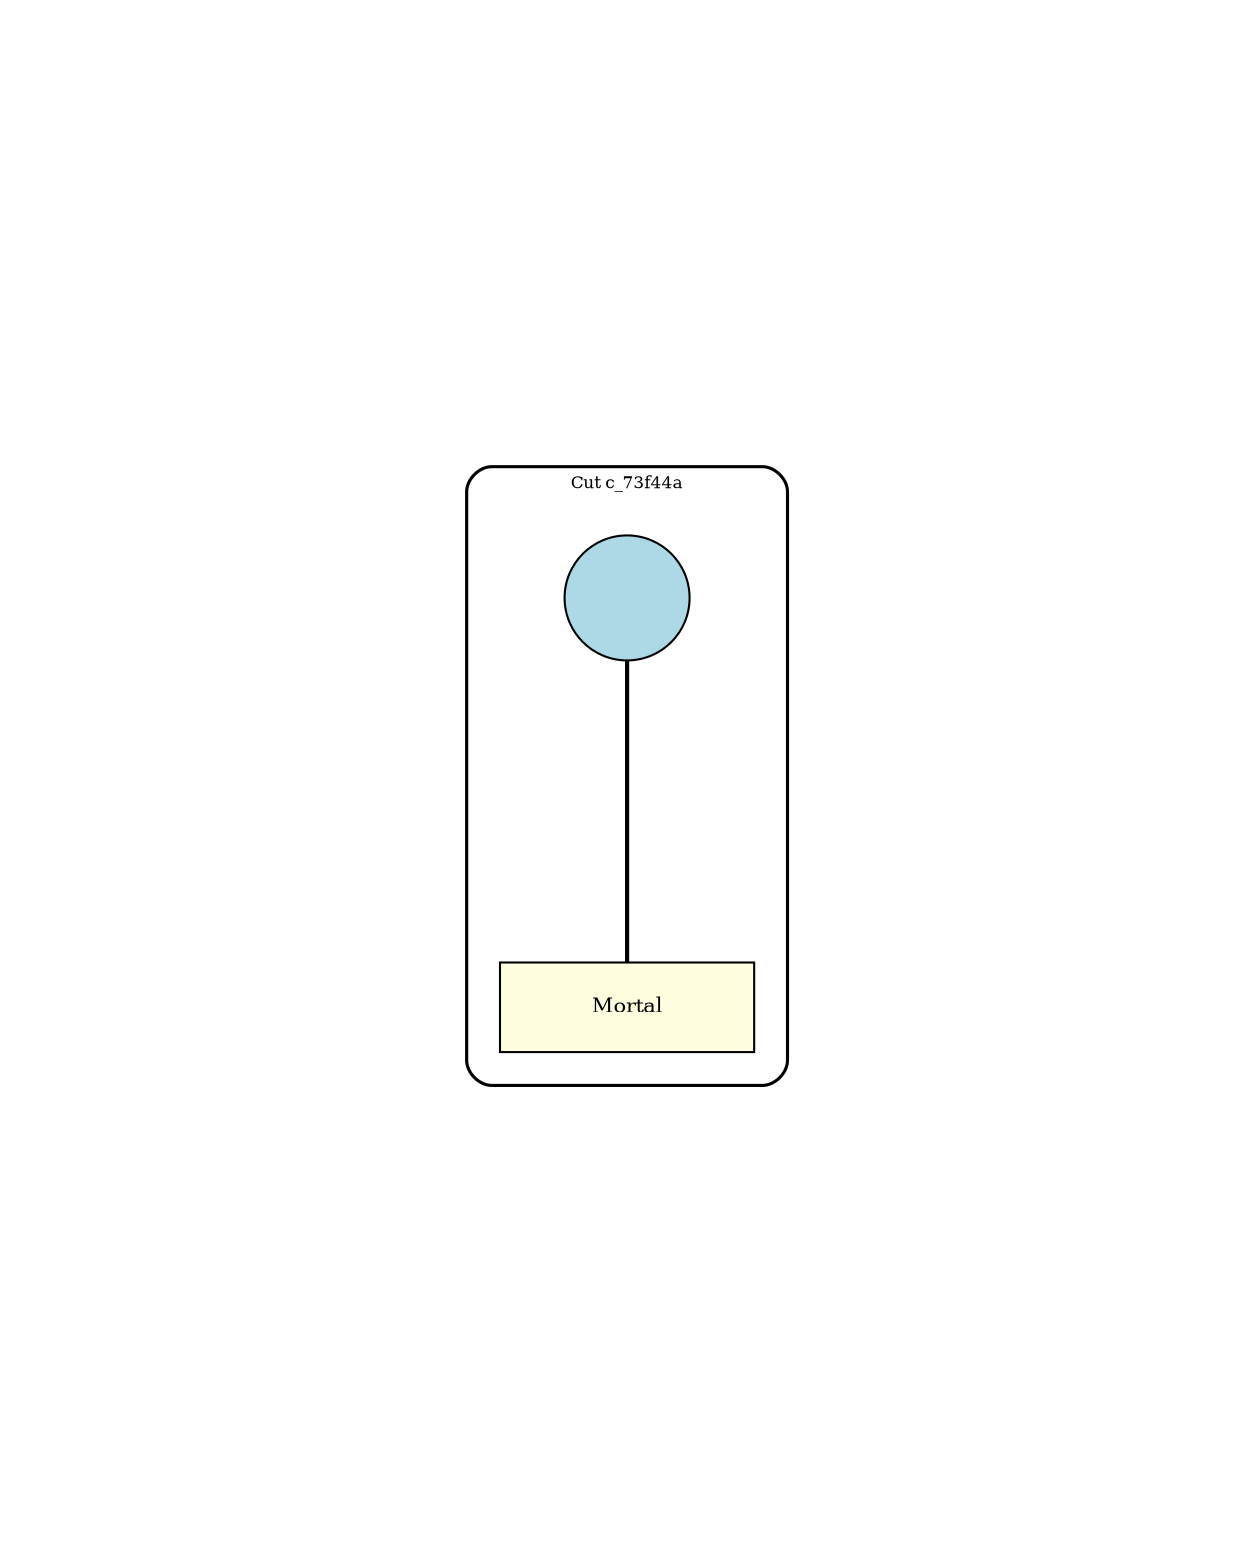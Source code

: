 graph EG {
    // ENHANCED: Dau convention layout with proper spacing
    graph [clusterrank=local, compound=true, newrank=true, rankdir=TB,
           overlap=false, splines=true, concentrate=false];
    
    // Enhanced spacing for Dau visual conventions
    node [shape=circle, width=0.4, height=0.4, fixedsize=true,
          fontsize=10, margin=0.2];
    edge [arrowhead=none, len=3.5, minlen=2.5, weight=1.0];
    
    // Spacing parameters for visual clarity (compact defaults)
    nodesep=1.2;        // Compact node separation
    ranksep=1.0;        // Compact rank separation
    margin=1.5;         // Keep graph margin modest
    pad="1.5,1.5";      // Keep padding modest
    sep="+8";           // Compact minimum separation

  
  // Default node styling with proper sizing
  node [shape=circle, style=filled, fillcolor=lightblue, fontsize=10];
  edge [fontsize=9, labeldistance=1.5, labelangle=0];

  subgraph cluster_c_73f44ac6 {
    label="Cut c_73f44a";
    style=rounded;
    color=black;
    penwidth=1.5;
    margin=16.00;  // Padding around cut contents
    labelloc=top;
    fontsize=8;
    // Leverage Graphviz hierarchical layout
    clusterrank=local;  // Layout this cluster separately

    v_ac4d713f [label="", width=0.84, height=0.65, fixedsize=true];
    e_f2bee77f [label="Mortal", shape=box, fillcolor=lightyellow, width=1.70, height=0.60, fixedsize=true];
  }

  v_ac4d713f -- e_f2bee77f [style=bold, penwidth=2, lhead=cluster_c_73f44ac6, ltail=cluster_c_73f44ac6];

}
